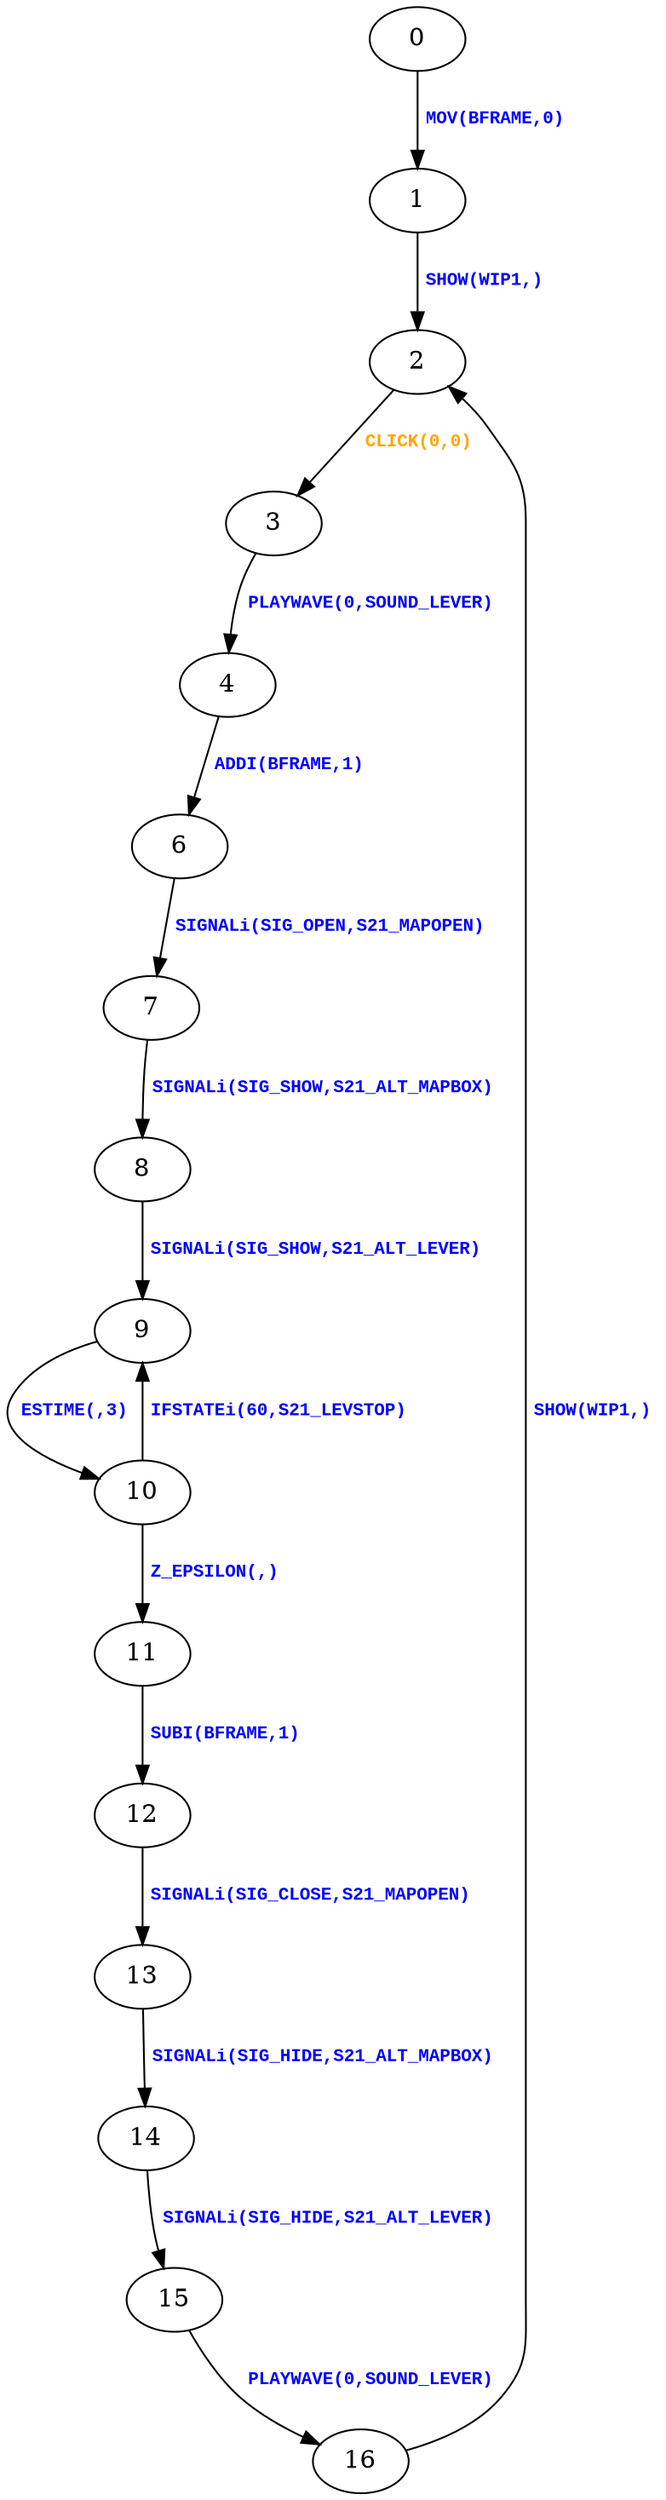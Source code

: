 digraph {
 node [shape=oval];
"0" -> "1"[fontcolor=blue, label=< <table border="0"><tr><td><font face="Courier New" point-size="10"><b>MOV(BFRAME,0)<br align="left"/></b></font></td></tr>
</table>>];
"1" -> "2"[fontcolor=blue, label=< <table border="0"><tr><td><font face="Courier New" point-size="10"><b>SHOW(WIP1,)<br align="left"/></b></font></td></tr>
</table>>];
"10" -> "9"[fontcolor=blue, label=< <table border="0"><tr><td><font face="Courier New" point-size="10"><b>IFSTATEi(60,S21_LEVSTOP)<br align="left"/></b></font></td></tr>
</table>>];
"10" -> "11"[fontcolor=blue, label=< <table border="0"><tr><td><font face="Courier New" point-size="10"><b>Z_EPSILON(,)<br align="left"/></b></font></td></tr>
</table>>];
"11" -> "12"[fontcolor=blue, label=< <table border="0"><tr><td><font face="Courier New" point-size="10"><b>SUBI(BFRAME,1)<br align="left"/></b></font></td></tr>
</table>>];
"12" -> "13"[fontcolor=blue, label=< <table border="0"><tr><td><font face="Courier New" point-size="10"><b>SIGNALi(SIG_CLOSE,S21_MAPOPEN)<br align="left"/></b></font></td></tr>
</table>>];
"13" -> "14"[fontcolor=blue, label=< <table border="0"><tr><td><font face="Courier New" point-size="10"><b>SIGNALi(SIG_HIDE,S21_ALT_MAPBOX)<br align="left"/></b></font></td></tr>
</table>>];
"14" -> "15"[fontcolor=blue, label=< <table border="0"><tr><td><font face="Courier New" point-size="10"><b>SIGNALi(SIG_HIDE,S21_ALT_LEVER)<br align="left"/></b></font></td></tr>
</table>>];
"15" -> "16"[fontcolor=blue, label=< <table border="0"><tr><td><font face="Courier New" point-size="10"><b>PLAYWAVE(0,SOUND_LEVER)<br align="left"/></b></font></td></tr>
</table>>];
"16" -> "2"[fontcolor=blue, label=< <table border="0"><tr><td><font face="Courier New" point-size="10"><b>SHOW(WIP1,)<br align="left"/></b></font></td></tr>
</table>>];
"2" -> "3"[fontcolor=orange, label=< <table border="0"><tr><td><font face="Courier New" point-size="10"><b>CLICK(0,0)<br align="left"/></b></font></td></tr>
</table>>];
"3" -> "4"[fontcolor=blue, label=< <table border="0"><tr><td><font face="Courier New" point-size="10"><b>PLAYWAVE(0,SOUND_LEVER)<br align="left"/></b></font></td></tr>
</table>>];
"4" -> "6"[fontcolor=blue, label=< <table border="0"><tr><td><font face="Courier New" point-size="10"><b>ADDI(BFRAME,1)<br align="left"/></b></font></td></tr>
</table>>];
"6" -> "7"[fontcolor=blue, label=< <table border="0"><tr><td><font face="Courier New" point-size="10"><b>SIGNALi(SIG_OPEN,S21_MAPOPEN)<br align="left"/></b></font></td></tr>
</table>>];
"7" -> "8"[fontcolor=blue, label=< <table border="0"><tr><td><font face="Courier New" point-size="10"><b>SIGNALi(SIG_SHOW,S21_ALT_MAPBOX)<br align="left"/></b></font></td></tr>
</table>>];
"8" -> "9"[fontcolor=blue, label=< <table border="0"><tr><td><font face="Courier New" point-size="10"><b>SIGNALi(SIG_SHOW,S21_ALT_LEVER)<br align="left"/></b></font></td></tr>
</table>>];
"9" -> "10"[fontcolor=blue, label=< <table border="0"><tr><td><font face="Courier New" point-size="10"><b>ESTIME(,3)<br align="left"/></b></font></td></tr>
</table>>];
}

